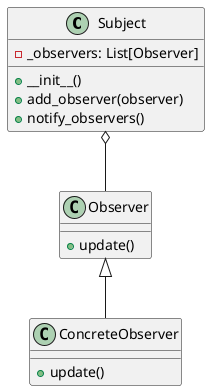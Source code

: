 @startuml

class Subject {
    - _observers: List[Observer]
    + __init__()
    + add_observer(observer)
    + notify_observers()
}

class Observer {
    + update()
}

class ConcreteObserver {
    + update()
}

Observer <|-- ConcreteObserver
Subject o-- Observer

@enduml
